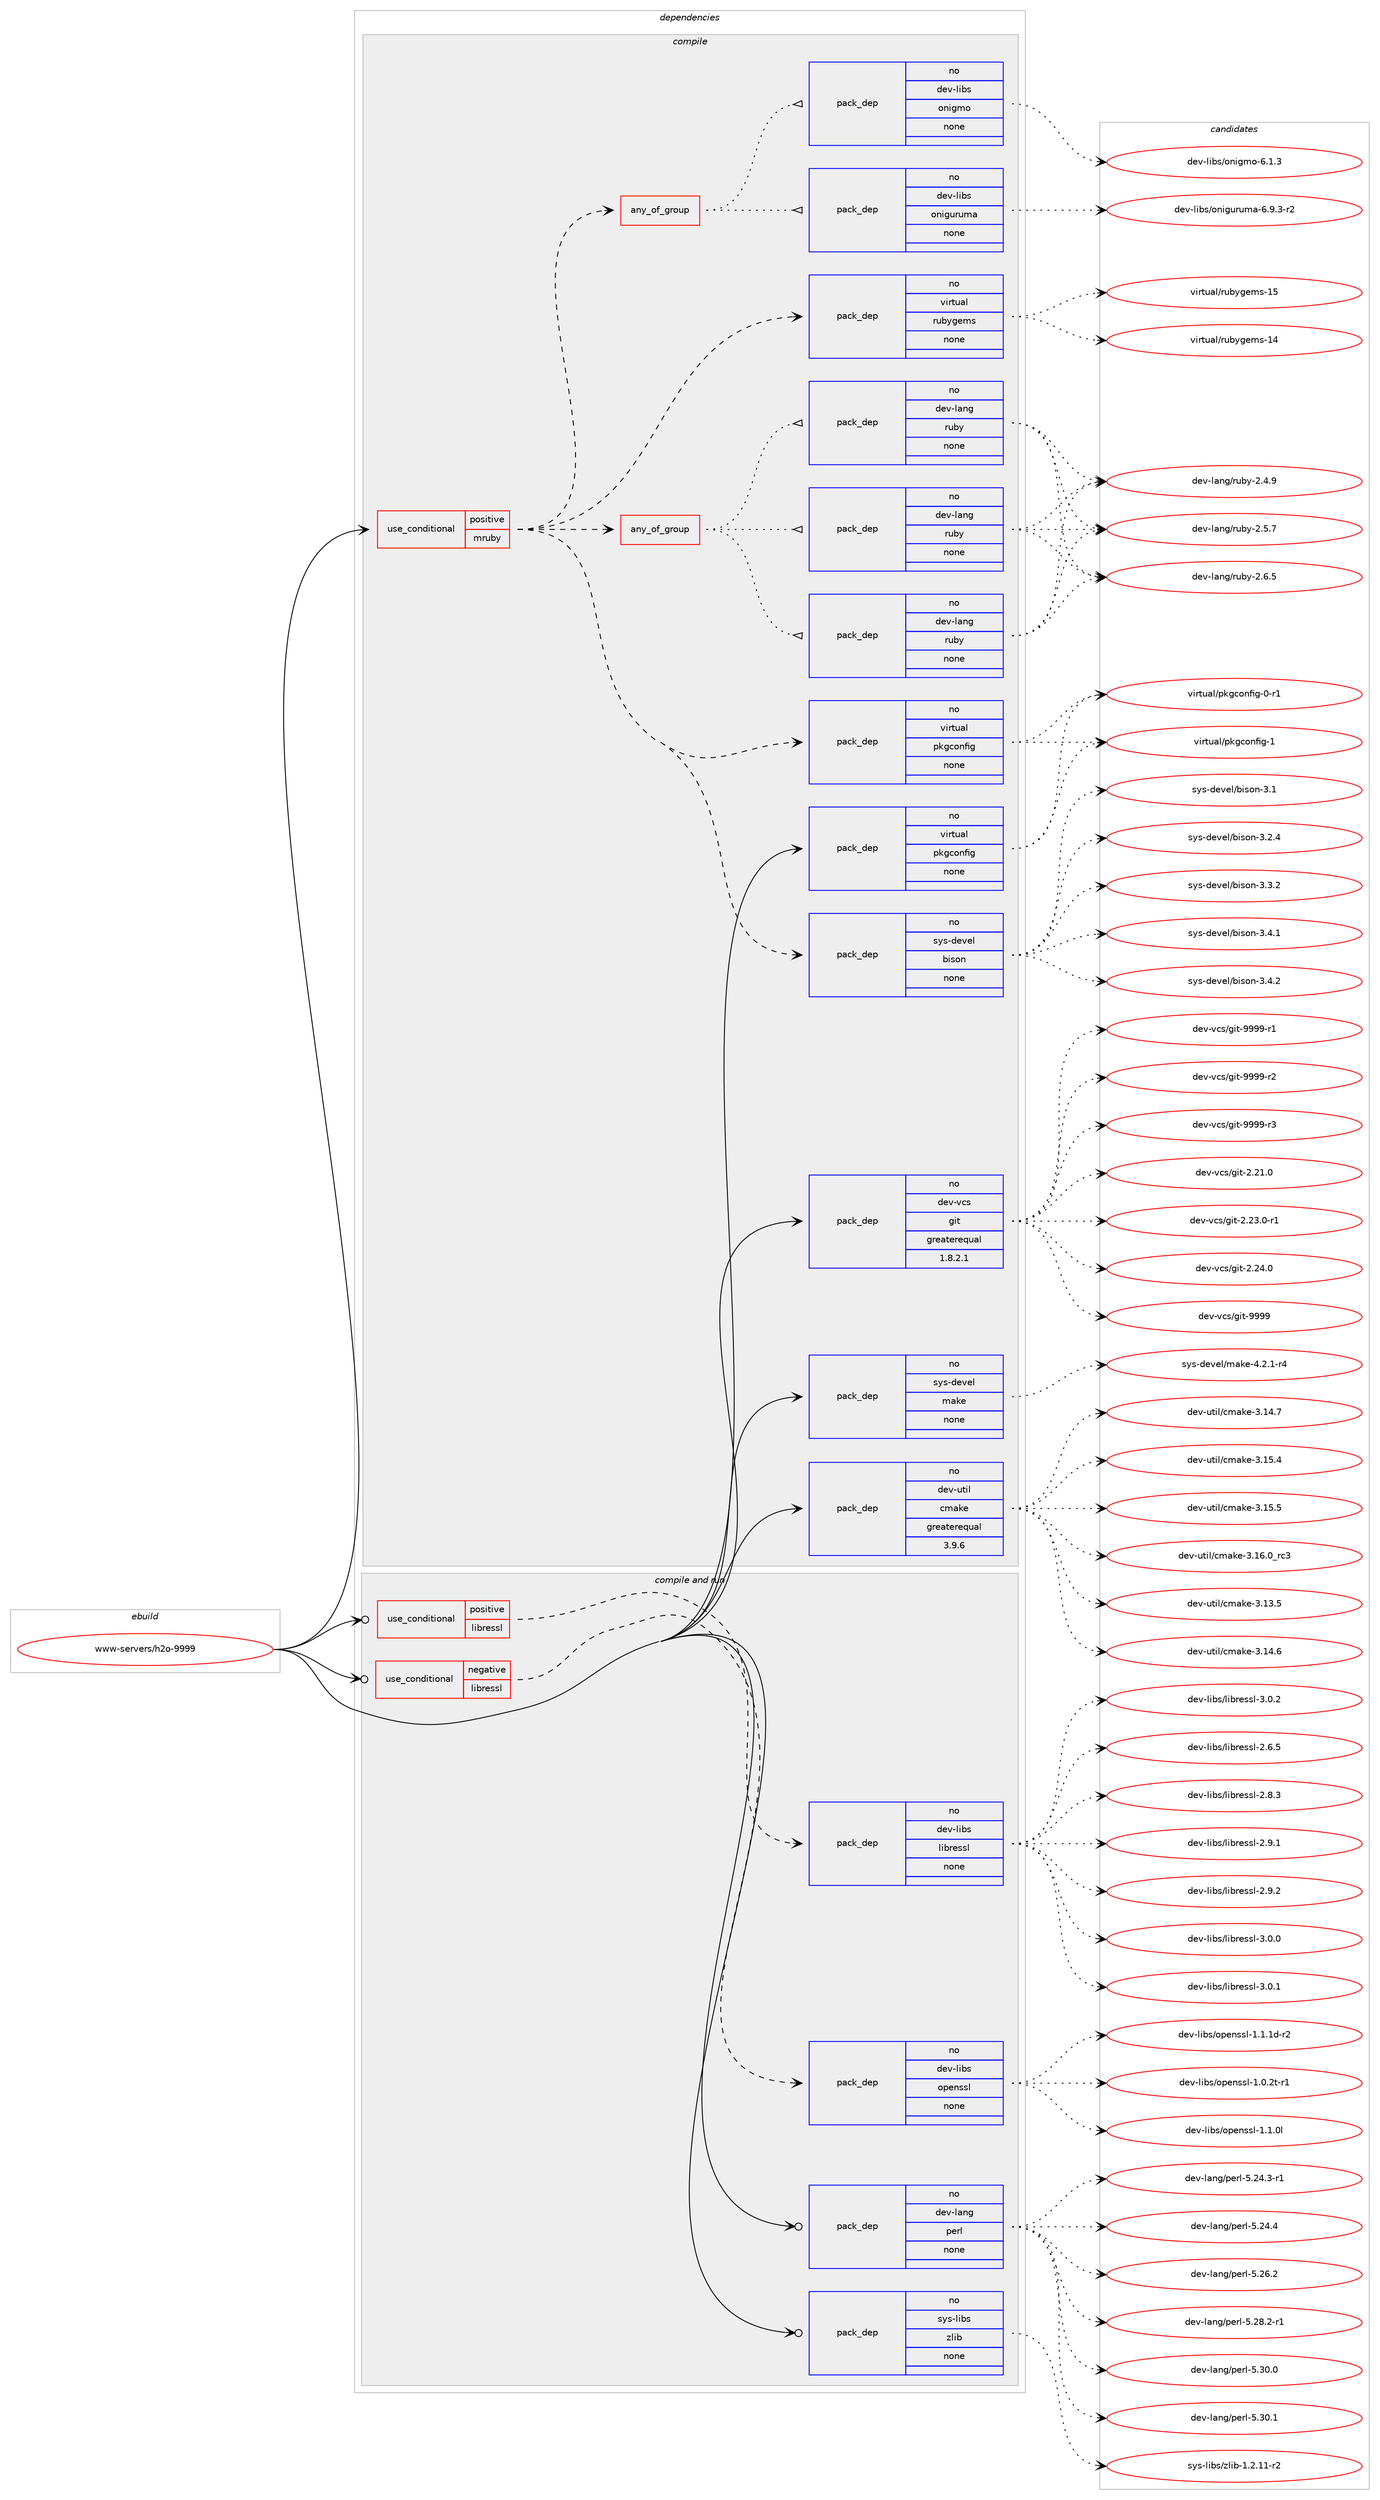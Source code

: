 digraph prolog {

# *************
# Graph options
# *************

newrank=true;
concentrate=true;
compound=true;
graph [rankdir=LR,fontname=Helvetica,fontsize=10,ranksep=1.5];#, ranksep=2.5, nodesep=0.2];
edge  [arrowhead=vee];
node  [fontname=Helvetica,fontsize=10];

# **********
# The ebuild
# **********

subgraph cluster_leftcol {
color=gray;
rank=same;
label=<<i>ebuild</i>>;
id [label="www-servers/h2o-9999", color=red, width=4, href="../www-servers/h2o-9999.svg"];
}

# ****************
# The dependencies
# ****************

subgraph cluster_midcol {
color=gray;
label=<<i>dependencies</i>>;
subgraph cluster_compile {
fillcolor="#eeeeee";
style=filled;
label=<<i>compile</i>>;
subgraph cond218054 {
dependency909963 [label=<<TABLE BORDER="0" CELLBORDER="1" CELLSPACING="0" CELLPADDING="4"><TR><TD ROWSPAN="3" CELLPADDING="10">use_conditional</TD></TR><TR><TD>positive</TD></TR><TR><TD>mruby</TD></TR></TABLE>>, shape=none, color=red];
subgraph any15812 {
dependency909964 [label=<<TABLE BORDER="0" CELLBORDER="1" CELLSPACING="0" CELLPADDING="4"><TR><TD CELLPADDING="10">any_of_group</TD></TR></TABLE>>, shape=none, color=red];subgraph pack675518 {
dependency909965 [label=<<TABLE BORDER="0" CELLBORDER="1" CELLSPACING="0" CELLPADDING="4" WIDTH="220"><TR><TD ROWSPAN="6" CELLPADDING="30">pack_dep</TD></TR><TR><TD WIDTH="110">no</TD></TR><TR><TD>dev-lang</TD></TR><TR><TD>ruby</TD></TR><TR><TD>none</TD></TR><TR><TD></TD></TR></TABLE>>, shape=none, color=blue];
}
dependency909964:e -> dependency909965:w [weight=20,style="dotted",arrowhead="oinv"];
subgraph pack675519 {
dependency909966 [label=<<TABLE BORDER="0" CELLBORDER="1" CELLSPACING="0" CELLPADDING="4" WIDTH="220"><TR><TD ROWSPAN="6" CELLPADDING="30">pack_dep</TD></TR><TR><TD WIDTH="110">no</TD></TR><TR><TD>dev-lang</TD></TR><TR><TD>ruby</TD></TR><TR><TD>none</TD></TR><TR><TD></TD></TR></TABLE>>, shape=none, color=blue];
}
dependency909964:e -> dependency909966:w [weight=20,style="dotted",arrowhead="oinv"];
subgraph pack675520 {
dependency909967 [label=<<TABLE BORDER="0" CELLBORDER="1" CELLSPACING="0" CELLPADDING="4" WIDTH="220"><TR><TD ROWSPAN="6" CELLPADDING="30">pack_dep</TD></TR><TR><TD WIDTH="110">no</TD></TR><TR><TD>dev-lang</TD></TR><TR><TD>ruby</TD></TR><TR><TD>none</TD></TR><TR><TD></TD></TR></TABLE>>, shape=none, color=blue];
}
dependency909964:e -> dependency909967:w [weight=20,style="dotted",arrowhead="oinv"];
}
dependency909963:e -> dependency909964:w [weight=20,style="dashed",arrowhead="vee"];
subgraph pack675521 {
dependency909968 [label=<<TABLE BORDER="0" CELLBORDER="1" CELLSPACING="0" CELLPADDING="4" WIDTH="220"><TR><TD ROWSPAN="6" CELLPADDING="30">pack_dep</TD></TR><TR><TD WIDTH="110">no</TD></TR><TR><TD>virtual</TD></TR><TR><TD>rubygems</TD></TR><TR><TD>none</TD></TR><TR><TD></TD></TR></TABLE>>, shape=none, color=blue];
}
dependency909963:e -> dependency909968:w [weight=20,style="dashed",arrowhead="vee"];
subgraph any15813 {
dependency909969 [label=<<TABLE BORDER="0" CELLBORDER="1" CELLSPACING="0" CELLPADDING="4"><TR><TD CELLPADDING="10">any_of_group</TD></TR></TABLE>>, shape=none, color=red];subgraph pack675522 {
dependency909970 [label=<<TABLE BORDER="0" CELLBORDER="1" CELLSPACING="0" CELLPADDING="4" WIDTH="220"><TR><TD ROWSPAN="6" CELLPADDING="30">pack_dep</TD></TR><TR><TD WIDTH="110">no</TD></TR><TR><TD>dev-libs</TD></TR><TR><TD>onigmo</TD></TR><TR><TD>none</TD></TR><TR><TD></TD></TR></TABLE>>, shape=none, color=blue];
}
dependency909969:e -> dependency909970:w [weight=20,style="dotted",arrowhead="oinv"];
subgraph pack675523 {
dependency909971 [label=<<TABLE BORDER="0" CELLBORDER="1" CELLSPACING="0" CELLPADDING="4" WIDTH="220"><TR><TD ROWSPAN="6" CELLPADDING="30">pack_dep</TD></TR><TR><TD WIDTH="110">no</TD></TR><TR><TD>dev-libs</TD></TR><TR><TD>oniguruma</TD></TR><TR><TD>none</TD></TR><TR><TD></TD></TR></TABLE>>, shape=none, color=blue];
}
dependency909969:e -> dependency909971:w [weight=20,style="dotted",arrowhead="oinv"];
}
dependency909963:e -> dependency909969:w [weight=20,style="dashed",arrowhead="vee"];
subgraph pack675524 {
dependency909972 [label=<<TABLE BORDER="0" CELLBORDER="1" CELLSPACING="0" CELLPADDING="4" WIDTH="220"><TR><TD ROWSPAN="6" CELLPADDING="30">pack_dep</TD></TR><TR><TD WIDTH="110">no</TD></TR><TR><TD>sys-devel</TD></TR><TR><TD>bison</TD></TR><TR><TD>none</TD></TR><TR><TD></TD></TR></TABLE>>, shape=none, color=blue];
}
dependency909963:e -> dependency909972:w [weight=20,style="dashed",arrowhead="vee"];
subgraph pack675525 {
dependency909973 [label=<<TABLE BORDER="0" CELLBORDER="1" CELLSPACING="0" CELLPADDING="4" WIDTH="220"><TR><TD ROWSPAN="6" CELLPADDING="30">pack_dep</TD></TR><TR><TD WIDTH="110">no</TD></TR><TR><TD>virtual</TD></TR><TR><TD>pkgconfig</TD></TR><TR><TD>none</TD></TR><TR><TD></TD></TR></TABLE>>, shape=none, color=blue];
}
dependency909963:e -> dependency909973:w [weight=20,style="dashed",arrowhead="vee"];
}
id:e -> dependency909963:w [weight=20,style="solid",arrowhead="vee"];
subgraph pack675526 {
dependency909974 [label=<<TABLE BORDER="0" CELLBORDER="1" CELLSPACING="0" CELLPADDING="4" WIDTH="220"><TR><TD ROWSPAN="6" CELLPADDING="30">pack_dep</TD></TR><TR><TD WIDTH="110">no</TD></TR><TR><TD>dev-util</TD></TR><TR><TD>cmake</TD></TR><TR><TD>greaterequal</TD></TR><TR><TD>3.9.6</TD></TR></TABLE>>, shape=none, color=blue];
}
id:e -> dependency909974:w [weight=20,style="solid",arrowhead="vee"];
subgraph pack675527 {
dependency909975 [label=<<TABLE BORDER="0" CELLBORDER="1" CELLSPACING="0" CELLPADDING="4" WIDTH="220"><TR><TD ROWSPAN="6" CELLPADDING="30">pack_dep</TD></TR><TR><TD WIDTH="110">no</TD></TR><TR><TD>dev-vcs</TD></TR><TR><TD>git</TD></TR><TR><TD>greaterequal</TD></TR><TR><TD>1.8.2.1</TD></TR></TABLE>>, shape=none, color=blue];
}
id:e -> dependency909975:w [weight=20,style="solid",arrowhead="vee"];
subgraph pack675528 {
dependency909976 [label=<<TABLE BORDER="0" CELLBORDER="1" CELLSPACING="0" CELLPADDING="4" WIDTH="220"><TR><TD ROWSPAN="6" CELLPADDING="30">pack_dep</TD></TR><TR><TD WIDTH="110">no</TD></TR><TR><TD>sys-devel</TD></TR><TR><TD>make</TD></TR><TR><TD>none</TD></TR><TR><TD></TD></TR></TABLE>>, shape=none, color=blue];
}
id:e -> dependency909976:w [weight=20,style="solid",arrowhead="vee"];
subgraph pack675529 {
dependency909977 [label=<<TABLE BORDER="0" CELLBORDER="1" CELLSPACING="0" CELLPADDING="4" WIDTH="220"><TR><TD ROWSPAN="6" CELLPADDING="30">pack_dep</TD></TR><TR><TD WIDTH="110">no</TD></TR><TR><TD>virtual</TD></TR><TR><TD>pkgconfig</TD></TR><TR><TD>none</TD></TR><TR><TD></TD></TR></TABLE>>, shape=none, color=blue];
}
id:e -> dependency909977:w [weight=20,style="solid",arrowhead="vee"];
}
subgraph cluster_compileandrun {
fillcolor="#eeeeee";
style=filled;
label=<<i>compile and run</i>>;
subgraph cond218055 {
dependency909978 [label=<<TABLE BORDER="0" CELLBORDER="1" CELLSPACING="0" CELLPADDING="4"><TR><TD ROWSPAN="3" CELLPADDING="10">use_conditional</TD></TR><TR><TD>negative</TD></TR><TR><TD>libressl</TD></TR></TABLE>>, shape=none, color=red];
subgraph pack675530 {
dependency909979 [label=<<TABLE BORDER="0" CELLBORDER="1" CELLSPACING="0" CELLPADDING="4" WIDTH="220"><TR><TD ROWSPAN="6" CELLPADDING="30">pack_dep</TD></TR><TR><TD WIDTH="110">no</TD></TR><TR><TD>dev-libs</TD></TR><TR><TD>openssl</TD></TR><TR><TD>none</TD></TR><TR><TD></TD></TR></TABLE>>, shape=none, color=blue];
}
dependency909978:e -> dependency909979:w [weight=20,style="dashed",arrowhead="vee"];
}
id:e -> dependency909978:w [weight=20,style="solid",arrowhead="odotvee"];
subgraph cond218056 {
dependency909980 [label=<<TABLE BORDER="0" CELLBORDER="1" CELLSPACING="0" CELLPADDING="4"><TR><TD ROWSPAN="3" CELLPADDING="10">use_conditional</TD></TR><TR><TD>positive</TD></TR><TR><TD>libressl</TD></TR></TABLE>>, shape=none, color=red];
subgraph pack675531 {
dependency909981 [label=<<TABLE BORDER="0" CELLBORDER="1" CELLSPACING="0" CELLPADDING="4" WIDTH="220"><TR><TD ROWSPAN="6" CELLPADDING="30">pack_dep</TD></TR><TR><TD WIDTH="110">no</TD></TR><TR><TD>dev-libs</TD></TR><TR><TD>libressl</TD></TR><TR><TD>none</TD></TR><TR><TD></TD></TR></TABLE>>, shape=none, color=blue];
}
dependency909980:e -> dependency909981:w [weight=20,style="dashed",arrowhead="vee"];
}
id:e -> dependency909980:w [weight=20,style="solid",arrowhead="odotvee"];
subgraph pack675532 {
dependency909982 [label=<<TABLE BORDER="0" CELLBORDER="1" CELLSPACING="0" CELLPADDING="4" WIDTH="220"><TR><TD ROWSPAN="6" CELLPADDING="30">pack_dep</TD></TR><TR><TD WIDTH="110">no</TD></TR><TR><TD>dev-lang</TD></TR><TR><TD>perl</TD></TR><TR><TD>none</TD></TR><TR><TD></TD></TR></TABLE>>, shape=none, color=blue];
}
id:e -> dependency909982:w [weight=20,style="solid",arrowhead="odotvee"];
subgraph pack675533 {
dependency909983 [label=<<TABLE BORDER="0" CELLBORDER="1" CELLSPACING="0" CELLPADDING="4" WIDTH="220"><TR><TD ROWSPAN="6" CELLPADDING="30">pack_dep</TD></TR><TR><TD WIDTH="110">no</TD></TR><TR><TD>sys-libs</TD></TR><TR><TD>zlib</TD></TR><TR><TD>none</TD></TR><TR><TD></TD></TR></TABLE>>, shape=none, color=blue];
}
id:e -> dependency909983:w [weight=20,style="solid",arrowhead="odotvee"];
}
subgraph cluster_run {
fillcolor="#eeeeee";
style=filled;
label=<<i>run</i>>;
}
}

# **************
# The candidates
# **************

subgraph cluster_choices {
rank=same;
color=gray;
label=<<i>candidates</i>>;

subgraph choice675518 {
color=black;
nodesep=1;
choice10010111845108971101034711411798121455046524657 [label="dev-lang/ruby-2.4.9", color=red, width=4,href="../dev-lang/ruby-2.4.9.svg"];
choice10010111845108971101034711411798121455046534655 [label="dev-lang/ruby-2.5.7", color=red, width=4,href="../dev-lang/ruby-2.5.7.svg"];
choice10010111845108971101034711411798121455046544653 [label="dev-lang/ruby-2.6.5", color=red, width=4,href="../dev-lang/ruby-2.6.5.svg"];
dependency909965:e -> choice10010111845108971101034711411798121455046524657:w [style=dotted,weight="100"];
dependency909965:e -> choice10010111845108971101034711411798121455046534655:w [style=dotted,weight="100"];
dependency909965:e -> choice10010111845108971101034711411798121455046544653:w [style=dotted,weight="100"];
}
subgraph choice675519 {
color=black;
nodesep=1;
choice10010111845108971101034711411798121455046524657 [label="dev-lang/ruby-2.4.9", color=red, width=4,href="../dev-lang/ruby-2.4.9.svg"];
choice10010111845108971101034711411798121455046534655 [label="dev-lang/ruby-2.5.7", color=red, width=4,href="../dev-lang/ruby-2.5.7.svg"];
choice10010111845108971101034711411798121455046544653 [label="dev-lang/ruby-2.6.5", color=red, width=4,href="../dev-lang/ruby-2.6.5.svg"];
dependency909966:e -> choice10010111845108971101034711411798121455046524657:w [style=dotted,weight="100"];
dependency909966:e -> choice10010111845108971101034711411798121455046534655:w [style=dotted,weight="100"];
dependency909966:e -> choice10010111845108971101034711411798121455046544653:w [style=dotted,weight="100"];
}
subgraph choice675520 {
color=black;
nodesep=1;
choice10010111845108971101034711411798121455046524657 [label="dev-lang/ruby-2.4.9", color=red, width=4,href="../dev-lang/ruby-2.4.9.svg"];
choice10010111845108971101034711411798121455046534655 [label="dev-lang/ruby-2.5.7", color=red, width=4,href="../dev-lang/ruby-2.5.7.svg"];
choice10010111845108971101034711411798121455046544653 [label="dev-lang/ruby-2.6.5", color=red, width=4,href="../dev-lang/ruby-2.6.5.svg"];
dependency909967:e -> choice10010111845108971101034711411798121455046524657:w [style=dotted,weight="100"];
dependency909967:e -> choice10010111845108971101034711411798121455046534655:w [style=dotted,weight="100"];
dependency909967:e -> choice10010111845108971101034711411798121455046544653:w [style=dotted,weight="100"];
}
subgraph choice675521 {
color=black;
nodesep=1;
choice118105114116117971084711411798121103101109115454952 [label="virtual/rubygems-14", color=red, width=4,href="../virtual/rubygems-14.svg"];
choice118105114116117971084711411798121103101109115454953 [label="virtual/rubygems-15", color=red, width=4,href="../virtual/rubygems-15.svg"];
dependency909968:e -> choice118105114116117971084711411798121103101109115454952:w [style=dotted,weight="100"];
dependency909968:e -> choice118105114116117971084711411798121103101109115454953:w [style=dotted,weight="100"];
}
subgraph choice675522 {
color=black;
nodesep=1;
choice100101118451081059811547111110105103109111455446494651 [label="dev-libs/onigmo-6.1.3", color=red, width=4,href="../dev-libs/onigmo-6.1.3.svg"];
dependency909970:e -> choice100101118451081059811547111110105103109111455446494651:w [style=dotted,weight="100"];
}
subgraph choice675523 {
color=black;
nodesep=1;
choice100101118451081059811547111110105103117114117109974554465746514511450 [label="dev-libs/oniguruma-6.9.3-r2", color=red, width=4,href="../dev-libs/oniguruma-6.9.3-r2.svg"];
dependency909971:e -> choice100101118451081059811547111110105103117114117109974554465746514511450:w [style=dotted,weight="100"];
}
subgraph choice675524 {
color=black;
nodesep=1;
choice11512111545100101118101108479810511511111045514649 [label="sys-devel/bison-3.1", color=red, width=4,href="../sys-devel/bison-3.1.svg"];
choice115121115451001011181011084798105115111110455146504652 [label="sys-devel/bison-3.2.4", color=red, width=4,href="../sys-devel/bison-3.2.4.svg"];
choice115121115451001011181011084798105115111110455146514650 [label="sys-devel/bison-3.3.2", color=red, width=4,href="../sys-devel/bison-3.3.2.svg"];
choice115121115451001011181011084798105115111110455146524649 [label="sys-devel/bison-3.4.1", color=red, width=4,href="../sys-devel/bison-3.4.1.svg"];
choice115121115451001011181011084798105115111110455146524650 [label="sys-devel/bison-3.4.2", color=red, width=4,href="../sys-devel/bison-3.4.2.svg"];
dependency909972:e -> choice11512111545100101118101108479810511511111045514649:w [style=dotted,weight="100"];
dependency909972:e -> choice115121115451001011181011084798105115111110455146504652:w [style=dotted,weight="100"];
dependency909972:e -> choice115121115451001011181011084798105115111110455146514650:w [style=dotted,weight="100"];
dependency909972:e -> choice115121115451001011181011084798105115111110455146524649:w [style=dotted,weight="100"];
dependency909972:e -> choice115121115451001011181011084798105115111110455146524650:w [style=dotted,weight="100"];
}
subgraph choice675525 {
color=black;
nodesep=1;
choice11810511411611797108471121071039911111010210510345484511449 [label="virtual/pkgconfig-0-r1", color=red, width=4,href="../virtual/pkgconfig-0-r1.svg"];
choice1181051141161179710847112107103991111101021051034549 [label="virtual/pkgconfig-1", color=red, width=4,href="../virtual/pkgconfig-1.svg"];
dependency909973:e -> choice11810511411611797108471121071039911111010210510345484511449:w [style=dotted,weight="100"];
dependency909973:e -> choice1181051141161179710847112107103991111101021051034549:w [style=dotted,weight="100"];
}
subgraph choice675526 {
color=black;
nodesep=1;
choice1001011184511711610510847991099710710145514649514653 [label="dev-util/cmake-3.13.5", color=red, width=4,href="../dev-util/cmake-3.13.5.svg"];
choice1001011184511711610510847991099710710145514649524654 [label="dev-util/cmake-3.14.6", color=red, width=4,href="../dev-util/cmake-3.14.6.svg"];
choice1001011184511711610510847991099710710145514649524655 [label="dev-util/cmake-3.14.7", color=red, width=4,href="../dev-util/cmake-3.14.7.svg"];
choice1001011184511711610510847991099710710145514649534652 [label="dev-util/cmake-3.15.4", color=red, width=4,href="../dev-util/cmake-3.15.4.svg"];
choice1001011184511711610510847991099710710145514649534653 [label="dev-util/cmake-3.15.5", color=red, width=4,href="../dev-util/cmake-3.15.5.svg"];
choice1001011184511711610510847991099710710145514649544648951149951 [label="dev-util/cmake-3.16.0_rc3", color=red, width=4,href="../dev-util/cmake-3.16.0_rc3.svg"];
dependency909974:e -> choice1001011184511711610510847991099710710145514649514653:w [style=dotted,weight="100"];
dependency909974:e -> choice1001011184511711610510847991099710710145514649524654:w [style=dotted,weight="100"];
dependency909974:e -> choice1001011184511711610510847991099710710145514649524655:w [style=dotted,weight="100"];
dependency909974:e -> choice1001011184511711610510847991099710710145514649534652:w [style=dotted,weight="100"];
dependency909974:e -> choice1001011184511711610510847991099710710145514649534653:w [style=dotted,weight="100"];
dependency909974:e -> choice1001011184511711610510847991099710710145514649544648951149951:w [style=dotted,weight="100"];
}
subgraph choice675527 {
color=black;
nodesep=1;
choice10010111845118991154710310511645504650494648 [label="dev-vcs/git-2.21.0", color=red, width=4,href="../dev-vcs/git-2.21.0.svg"];
choice100101118451189911547103105116455046505146484511449 [label="dev-vcs/git-2.23.0-r1", color=red, width=4,href="../dev-vcs/git-2.23.0-r1.svg"];
choice10010111845118991154710310511645504650524648 [label="dev-vcs/git-2.24.0", color=red, width=4,href="../dev-vcs/git-2.24.0.svg"];
choice1001011184511899115471031051164557575757 [label="dev-vcs/git-9999", color=red, width=4,href="../dev-vcs/git-9999.svg"];
choice10010111845118991154710310511645575757574511449 [label="dev-vcs/git-9999-r1", color=red, width=4,href="../dev-vcs/git-9999-r1.svg"];
choice10010111845118991154710310511645575757574511450 [label="dev-vcs/git-9999-r2", color=red, width=4,href="../dev-vcs/git-9999-r2.svg"];
choice10010111845118991154710310511645575757574511451 [label="dev-vcs/git-9999-r3", color=red, width=4,href="../dev-vcs/git-9999-r3.svg"];
dependency909975:e -> choice10010111845118991154710310511645504650494648:w [style=dotted,weight="100"];
dependency909975:e -> choice100101118451189911547103105116455046505146484511449:w [style=dotted,weight="100"];
dependency909975:e -> choice10010111845118991154710310511645504650524648:w [style=dotted,weight="100"];
dependency909975:e -> choice1001011184511899115471031051164557575757:w [style=dotted,weight="100"];
dependency909975:e -> choice10010111845118991154710310511645575757574511449:w [style=dotted,weight="100"];
dependency909975:e -> choice10010111845118991154710310511645575757574511450:w [style=dotted,weight="100"];
dependency909975:e -> choice10010111845118991154710310511645575757574511451:w [style=dotted,weight="100"];
}
subgraph choice675528 {
color=black;
nodesep=1;
choice1151211154510010111810110847109971071014552465046494511452 [label="sys-devel/make-4.2.1-r4", color=red, width=4,href="../sys-devel/make-4.2.1-r4.svg"];
dependency909976:e -> choice1151211154510010111810110847109971071014552465046494511452:w [style=dotted,weight="100"];
}
subgraph choice675529 {
color=black;
nodesep=1;
choice11810511411611797108471121071039911111010210510345484511449 [label="virtual/pkgconfig-0-r1", color=red, width=4,href="../virtual/pkgconfig-0-r1.svg"];
choice1181051141161179710847112107103991111101021051034549 [label="virtual/pkgconfig-1", color=red, width=4,href="../virtual/pkgconfig-1.svg"];
dependency909977:e -> choice11810511411611797108471121071039911111010210510345484511449:w [style=dotted,weight="100"];
dependency909977:e -> choice1181051141161179710847112107103991111101021051034549:w [style=dotted,weight="100"];
}
subgraph choice675530 {
color=black;
nodesep=1;
choice1001011184510810598115471111121011101151151084549464846501164511449 [label="dev-libs/openssl-1.0.2t-r1", color=red, width=4,href="../dev-libs/openssl-1.0.2t-r1.svg"];
choice100101118451081059811547111112101110115115108454946494648108 [label="dev-libs/openssl-1.1.0l", color=red, width=4,href="../dev-libs/openssl-1.1.0l.svg"];
choice1001011184510810598115471111121011101151151084549464946491004511450 [label="dev-libs/openssl-1.1.1d-r2", color=red, width=4,href="../dev-libs/openssl-1.1.1d-r2.svg"];
dependency909979:e -> choice1001011184510810598115471111121011101151151084549464846501164511449:w [style=dotted,weight="100"];
dependency909979:e -> choice100101118451081059811547111112101110115115108454946494648108:w [style=dotted,weight="100"];
dependency909979:e -> choice1001011184510810598115471111121011101151151084549464946491004511450:w [style=dotted,weight="100"];
}
subgraph choice675531 {
color=black;
nodesep=1;
choice10010111845108105981154710810598114101115115108455046544653 [label="dev-libs/libressl-2.6.5", color=red, width=4,href="../dev-libs/libressl-2.6.5.svg"];
choice10010111845108105981154710810598114101115115108455046564651 [label="dev-libs/libressl-2.8.3", color=red, width=4,href="../dev-libs/libressl-2.8.3.svg"];
choice10010111845108105981154710810598114101115115108455046574649 [label="dev-libs/libressl-2.9.1", color=red, width=4,href="../dev-libs/libressl-2.9.1.svg"];
choice10010111845108105981154710810598114101115115108455046574650 [label="dev-libs/libressl-2.9.2", color=red, width=4,href="../dev-libs/libressl-2.9.2.svg"];
choice10010111845108105981154710810598114101115115108455146484648 [label="dev-libs/libressl-3.0.0", color=red, width=4,href="../dev-libs/libressl-3.0.0.svg"];
choice10010111845108105981154710810598114101115115108455146484649 [label="dev-libs/libressl-3.0.1", color=red, width=4,href="../dev-libs/libressl-3.0.1.svg"];
choice10010111845108105981154710810598114101115115108455146484650 [label="dev-libs/libressl-3.0.2", color=red, width=4,href="../dev-libs/libressl-3.0.2.svg"];
dependency909981:e -> choice10010111845108105981154710810598114101115115108455046544653:w [style=dotted,weight="100"];
dependency909981:e -> choice10010111845108105981154710810598114101115115108455046564651:w [style=dotted,weight="100"];
dependency909981:e -> choice10010111845108105981154710810598114101115115108455046574649:w [style=dotted,weight="100"];
dependency909981:e -> choice10010111845108105981154710810598114101115115108455046574650:w [style=dotted,weight="100"];
dependency909981:e -> choice10010111845108105981154710810598114101115115108455146484648:w [style=dotted,weight="100"];
dependency909981:e -> choice10010111845108105981154710810598114101115115108455146484649:w [style=dotted,weight="100"];
dependency909981:e -> choice10010111845108105981154710810598114101115115108455146484650:w [style=dotted,weight="100"];
}
subgraph choice675532 {
color=black;
nodesep=1;
choice100101118451089711010347112101114108455346505246514511449 [label="dev-lang/perl-5.24.3-r1", color=red, width=4,href="../dev-lang/perl-5.24.3-r1.svg"];
choice10010111845108971101034711210111410845534650524652 [label="dev-lang/perl-5.24.4", color=red, width=4,href="../dev-lang/perl-5.24.4.svg"];
choice10010111845108971101034711210111410845534650544650 [label="dev-lang/perl-5.26.2", color=red, width=4,href="../dev-lang/perl-5.26.2.svg"];
choice100101118451089711010347112101114108455346505646504511449 [label="dev-lang/perl-5.28.2-r1", color=red, width=4,href="../dev-lang/perl-5.28.2-r1.svg"];
choice10010111845108971101034711210111410845534651484648 [label="dev-lang/perl-5.30.0", color=red, width=4,href="../dev-lang/perl-5.30.0.svg"];
choice10010111845108971101034711210111410845534651484649 [label="dev-lang/perl-5.30.1", color=red, width=4,href="../dev-lang/perl-5.30.1.svg"];
dependency909982:e -> choice100101118451089711010347112101114108455346505246514511449:w [style=dotted,weight="100"];
dependency909982:e -> choice10010111845108971101034711210111410845534650524652:w [style=dotted,weight="100"];
dependency909982:e -> choice10010111845108971101034711210111410845534650544650:w [style=dotted,weight="100"];
dependency909982:e -> choice100101118451089711010347112101114108455346505646504511449:w [style=dotted,weight="100"];
dependency909982:e -> choice10010111845108971101034711210111410845534651484648:w [style=dotted,weight="100"];
dependency909982:e -> choice10010111845108971101034711210111410845534651484649:w [style=dotted,weight="100"];
}
subgraph choice675533 {
color=black;
nodesep=1;
choice11512111545108105981154712210810598454946504649494511450 [label="sys-libs/zlib-1.2.11-r2", color=red, width=4,href="../sys-libs/zlib-1.2.11-r2.svg"];
dependency909983:e -> choice11512111545108105981154712210810598454946504649494511450:w [style=dotted,weight="100"];
}
}

}
